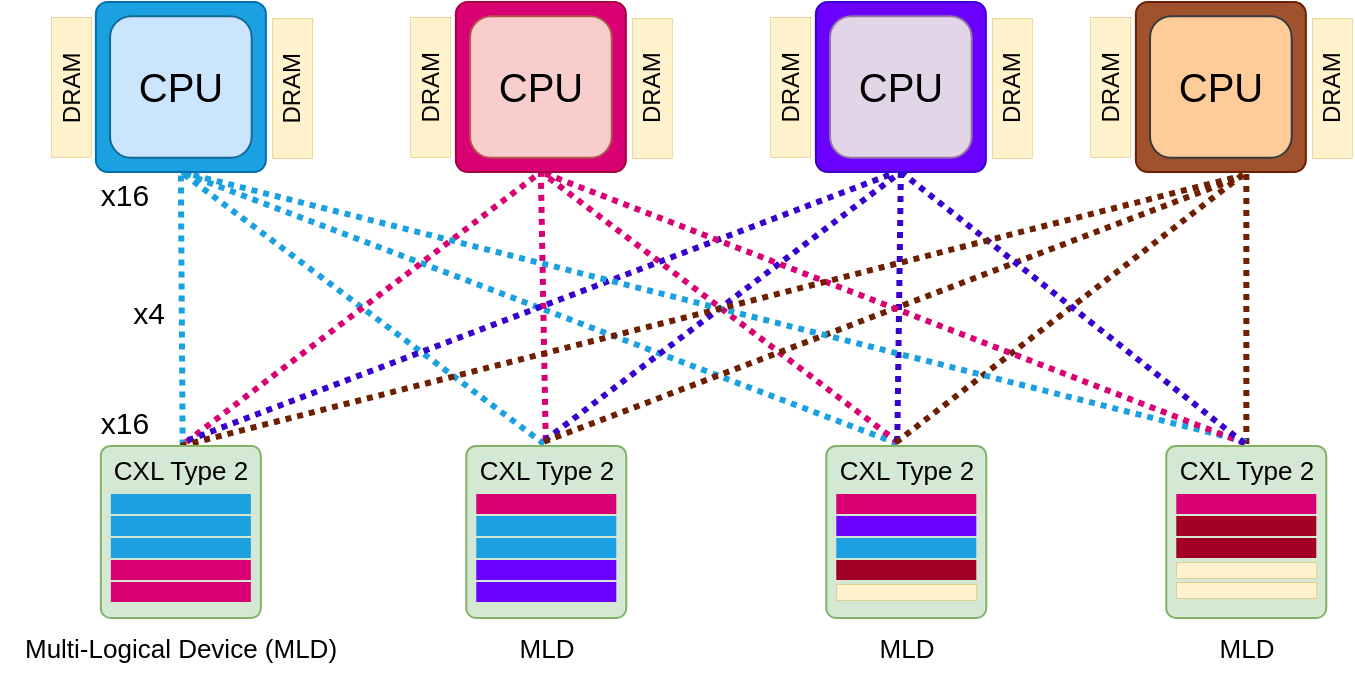 <mxfile version="24.2.3" type="github">
  <diagram name="Page-1" id="A8W0ZlJkRZm1EOQpJBz_">
    <mxGraphModel dx="1339" dy="879" grid="1" gridSize="10" guides="1" tooltips="1" connect="1" arrows="1" fold="1" page="1" pageScale="1" pageWidth="850" pageHeight="1100" math="0" shadow="0">
      <root>
        <mxCell id="0" />
        <mxCell id="1" parent="0" />
        <mxCell id="_lKrGzHT6yuWIF_zMZOo-31" value="" style="endArrow=none;html=1;rounded=0;entryX=0.5;entryY=1;entryDx=0;entryDy=0;exitX=0.51;exitY=0.078;exitDx=0;exitDy=0;strokeWidth=3;dashed=1;dashPattern=1 1;strokeColor=#1ba0e0;exitPerimeter=0;" parent="1" source="9nzjCH3Tve30hIbmqved-3" target="uq200lhuQBNym-ZLv9r4-2" edge="1">
          <mxGeometry width="50" height="50" relative="1" as="geometry">
            <mxPoint x="162.68" y="306.59" as="sourcePoint" />
            <mxPoint x="236.14" y="180" as="targetPoint" />
          </mxGeometry>
        </mxCell>
        <mxCell id="_lKrGzHT6yuWIF_zMZOo-32" value="" style="endArrow=none;html=1;rounded=0;entryX=0.5;entryY=1;entryDx=0;entryDy=0;exitX=0.488;exitY=0.052;exitDx=0;exitDy=0;strokeWidth=3;dashed=1;dashPattern=1 1;strokeColor=#1ba0e0;exitPerimeter=0;" parent="1" source="GWw4KoO9vn4Ngn3BBy9A-8" target="uq200lhuQBNym-ZLv9r4-2" edge="1">
          <mxGeometry width="50" height="50" relative="1" as="geometry">
            <mxPoint x="374.47" y="305.08" as="sourcePoint" />
            <mxPoint x="278.75" y="172.84" as="targetPoint" />
          </mxGeometry>
        </mxCell>
        <mxCell id="_lKrGzHT6yuWIF_zMZOo-35" value="" style="endArrow=none;html=1;rounded=0;entryX=0.5;entryY=1;entryDx=0;entryDy=0;strokeWidth=3;dashed=1;dashPattern=1 1;exitX=0.452;exitY=0.046;exitDx=0;exitDy=0;strokeColor=#1ba0e0;exitPerimeter=0;" parent="1" source="GWw4KoO9vn4Ngn3BBy9A-16" target="uq200lhuQBNym-ZLv9r4-2" edge="1">
          <mxGeometry width="50" height="50" relative="1" as="geometry">
            <mxPoint x="550.01" y="307.28" as="sourcePoint" />
            <mxPoint x="243.14" y="185" as="targetPoint" />
          </mxGeometry>
        </mxCell>
        <mxCell id="_lKrGzHT6yuWIF_zMZOo-36" value="" style="endArrow=none;html=1;rounded=0;entryX=0.5;entryY=1;entryDx=0;entryDy=0;strokeWidth=3;dashed=1;dashPattern=1 1;strokeColor=#d80073;" parent="1" target="siB9gwOaP5ev9PkQdLU9-108" edge="1">
          <mxGeometry width="50" height="50" relative="1" as="geometry">
            <mxPoint x="196.14" y="310" as="sourcePoint" />
            <mxPoint x="458.75" y="190" as="targetPoint" />
          </mxGeometry>
        </mxCell>
        <mxCell id="_lKrGzHT6yuWIF_zMZOo-37" value="" style="endArrow=none;html=1;rounded=0;strokeWidth=3;dashed=1;dashPattern=1 1;strokeColor=#d80073;entryX=0.5;entryY=1;entryDx=0;entryDy=0;" parent="1" source="GWw4KoO9vn4Ngn3BBy9A-8" target="siB9gwOaP5ev9PkQdLU9-108" edge="1">
          <mxGeometry width="50" height="50" relative="1" as="geometry">
            <mxPoint x="375.37" y="305.77" as="sourcePoint" />
            <mxPoint x="480.14" y="200" as="targetPoint" />
          </mxGeometry>
        </mxCell>
        <mxCell id="_lKrGzHT6yuWIF_zMZOo-38" value="" style="endArrow=none;html=1;rounded=0;strokeWidth=3;dashed=1;dashPattern=1 1;strokeColor=#d80073;exitX=0.456;exitY=0.027;exitDx=0;exitDy=0;entryX=0.5;entryY=1;entryDx=0;entryDy=0;exitPerimeter=0;" parent="1" source="GWw4KoO9vn4Ngn3BBy9A-16" target="siB9gwOaP5ev9PkQdLU9-108" edge="1">
          <mxGeometry width="50" height="50" relative="1" as="geometry">
            <mxPoint x="554.69" y="307.79" as="sourcePoint" />
            <mxPoint x="466.14" y="180" as="targetPoint" />
          </mxGeometry>
        </mxCell>
        <mxCell id="_lKrGzHT6yuWIF_zMZOo-39" value="x16" style="text;html=1;align=center;verticalAlign=middle;resizable=0;points=[];autosize=1;strokeColor=none;fillColor=none;fontFamily=Helvetica;fontSize=15;fontColor=default;labelBackgroundColor=default;" parent="1" vertex="1">
          <mxGeometry x="140.0" y="284.96" width="50" height="30" as="geometry" />
        </mxCell>
        <mxCell id="9nzjCH3Tve30hIbmqved-83" value="" style="endArrow=none;html=1;rounded=0;strokeWidth=3;dashed=1;dashPattern=1 1;strokeColor=#3700CC;entryX=0.5;entryY=1;entryDx=0;entryDy=0;fillColor=#6a00ff;exitX=0.45;exitY=0.02;exitDx=0;exitDy=0;exitPerimeter=0;" parent="1" source="GWw4KoO9vn4Ngn3BBy9A-16" target="9nzjCH3Tve30hIbmqved-79" edge="1">
          <mxGeometry width="50" height="50" relative="1" as="geometry">
            <mxPoint x="552.53" y="306.77" as="sourcePoint" />
            <mxPoint x="596.6" y="175" as="targetPoint" />
          </mxGeometry>
        </mxCell>
        <mxCell id="9nzjCH3Tve30hIbmqved-84" value="" style="endArrow=none;html=1;rounded=0;strokeWidth=3;dashed=1;dashPattern=1 1;strokeColor=#3700CC;exitX=0.49;exitY=-0.005;exitDx=0;exitDy=0;entryX=0.5;entryY=1;entryDx=0;entryDy=0;fillColor=#6a00ff;exitPerimeter=0;" parent="1" source="GWw4KoO9vn4Ngn3BBy9A-8" target="9nzjCH3Tve30hIbmqved-79" edge="1">
          <mxGeometry width="50" height="50" relative="1" as="geometry">
            <mxPoint x="374.83" y="306.46" as="sourcePoint" />
            <mxPoint x="596.6" y="175" as="targetPoint" />
          </mxGeometry>
        </mxCell>
        <mxCell id="9nzjCH3Tve30hIbmqved-85" value="" style="endArrow=none;html=1;rounded=0;entryX=0.463;entryY=1.005;entryDx=0;entryDy=0;strokeWidth=3;dashed=1;dashPattern=1 1;strokeColor=#3700CC;exitX=0.539;exitY=-0.008;exitDx=0;exitDy=0;fillColor=#6a00ff;entryPerimeter=0;exitPerimeter=0;" parent="1" source="9nzjCH3Tve30hIbmqved-3" target="9nzjCH3Tve30hIbmqved-79" edge="1">
          <mxGeometry width="50" height="50" relative="1" as="geometry">
            <mxPoint x="162.68" y="306.59" as="sourcePoint" />
            <mxPoint x="596.6" y="175" as="targetPoint" />
          </mxGeometry>
        </mxCell>
        <mxCell id="9nzjCH3Tve30hIbmqved-144" value="" style="endArrow=none;html=1;rounded=0;strokeWidth=3;dashed=1;dashPattern=1 1;strokeColor=#6D1F00;entryX=0.5;entryY=1;entryDx=0;entryDy=0;fillColor=#a0522d;exitX=0.49;exitY=0.078;exitDx=0;exitDy=0;exitPerimeter=0;" parent="1" edge="1">
          <mxGeometry width="50" height="50" relative="1" as="geometry">
            <mxPoint x="726.17" y="311" as="sourcePoint" />
            <mxPoint x="726.17" y="175" as="targetPoint" />
          </mxGeometry>
        </mxCell>
        <mxCell id="9nzjCH3Tve30hIbmqved-145" value="" style="endArrow=none;html=1;rounded=0;strokeWidth=3;dashed=1;dashPattern=1 1;strokeColor=#6D1F00;exitX=0.443;exitY=0.027;exitDx=0;exitDy=0;entryX=0.5;entryY=1;entryDx=0;entryDy=0;fillColor=#a0522d;exitPerimeter=0;" parent="1" source="GWw4KoO9vn4Ngn3BBy9A-16" edge="1">
          <mxGeometry width="50" height="50" relative="1" as="geometry">
            <mxPoint x="551.81" y="307.19" as="sourcePoint" />
            <mxPoint x="726.17" y="175" as="targetPoint" />
          </mxGeometry>
        </mxCell>
        <mxCell id="9nzjCH3Tve30hIbmqved-146" value="" style="endArrow=none;html=1;rounded=0;entryX=0.622;entryY=1.027;entryDx=0;entryDy=0;strokeWidth=3;dashed=1;dashPattern=1 1;strokeColor=#6D1F00;exitX=0.488;exitY=0.014;exitDx=0;exitDy=0;fillColor=#a0522d;entryPerimeter=0;exitPerimeter=0;" parent="1" source="GWw4KoO9vn4Ngn3BBy9A-8" target="9nzjCH3Tve30hIbmqved-100" edge="1">
          <mxGeometry width="50" height="50" relative="1" as="geometry">
            <mxPoint x="373.93" y="306.19" as="sourcePoint" />
            <mxPoint x="723.17" y="175" as="targetPoint" />
          </mxGeometry>
        </mxCell>
        <mxCell id="9nzjCH3Tve30hIbmqved-147" value="" style="endArrow=none;html=1;rounded=0;entryX=0.5;entryY=1;entryDx=0;entryDy=0;strokeWidth=3;dashed=1;dashPattern=1 1;exitX=0.499;exitY=0.014;exitDx=0;exitDy=0;strokeColor=#1ba0e0;exitPerimeter=0;" parent="1" source="GWw4KoO9vn4Ngn3BBy9A-24" target="uq200lhuQBNym-ZLv9r4-2" edge="1">
          <mxGeometry width="50" height="50" relative="1" as="geometry">
            <mxPoint x="725.69" y="306.77" as="sourcePoint" />
            <mxPoint x="215.85" y="170" as="targetPoint" />
          </mxGeometry>
        </mxCell>
        <mxCell id="9nzjCH3Tve30hIbmqved-149" value="" style="endArrow=none;html=1;rounded=0;strokeWidth=3;dashed=1;dashPattern=1 1;strokeColor=#d80073;exitX=0.492;exitY=0.04;exitDx=0;exitDy=0;entryX=0.5;entryY=1;entryDx=0;entryDy=0;exitPerimeter=0;" parent="1" source="GWw4KoO9vn4Ngn3BBy9A-24" target="siB9gwOaP5ev9PkQdLU9-108" edge="1">
          <mxGeometry width="50" height="50" relative="1" as="geometry">
            <mxPoint x="726.23" y="304.64" as="sourcePoint" />
            <mxPoint x="383.14" y="185" as="targetPoint" />
          </mxGeometry>
        </mxCell>
        <mxCell id="9nzjCH3Tve30hIbmqved-162" value="x4" style="text;html=1;align=center;verticalAlign=middle;resizable=0;points=[];autosize=1;strokeColor=none;fillColor=none;fontFamily=Helvetica;fontSize=15;fontColor=default;labelBackgroundColor=default;" parent="1" vertex="1">
          <mxGeometry x="157.29" y="230" width="40" height="30" as="geometry" />
        </mxCell>
        <mxCell id="uq200lhuQBNym-ZLv9r4-198" value="x16" style="text;html=1;align=center;verticalAlign=middle;resizable=0;points=[];autosize=1;strokeColor=none;fillColor=none;fontFamily=Helvetica;fontSize=15;fontColor=default;labelBackgroundColor=default;" parent="1" vertex="1">
          <mxGeometry x="140.0" y="171.46" width="50" height="30" as="geometry" />
        </mxCell>
        <mxCell id="9nzjCH3Tve30hIbmqved-164" value="" style="endArrow=none;html=1;rounded=0;strokeWidth=3;dashed=1;dashPattern=1 1;strokeColor=#3700CC;entryX=0.5;entryY=1;entryDx=0;entryDy=0;fillColor=#6a00ff;exitX=0.49;exitY=0.046;exitDx=0;exitDy=0;exitPerimeter=0;" parent="1" source="GWw4KoO9vn4Ngn3BBy9A-24" target="9nzjCH3Tve30hIbmqved-79" edge="1">
          <mxGeometry width="50" height="50" relative="1" as="geometry">
            <mxPoint x="723.17" y="305.3" as="sourcePoint" />
            <mxPoint x="563.14" y="185" as="targetPoint" />
          </mxGeometry>
        </mxCell>
        <mxCell id="9nzjCH3Tve30hIbmqved-165" value="" style="endArrow=none;html=1;rounded=0;entryX=0.63;entryY=1.02;entryDx=0;entryDy=0;strokeWidth=3;dashed=1;dashPattern=1 1;strokeColor=#6D1F00;exitX=0;exitY=0.5;exitDx=0;exitDy=0;fillColor=#a0522d;entryPerimeter=0;" parent="1" source="siB9gwOaP5ev9PkQdLU9-89" target="9nzjCH3Tve30hIbmqved-100" edge="1">
          <mxGeometry width="50" height="50" relative="1" as="geometry">
            <mxPoint x="383.14" y="321" as="sourcePoint" />
            <mxPoint x="733.17" y="185" as="targetPoint" />
          </mxGeometry>
        </mxCell>
        <mxCell id="siB9gwOaP5ev9PkQdLU9-84" value="Multi-Logical Device (MLD)" style="text;html=1;align=center;verticalAlign=middle;resizable=0;points=[];autosize=1;strokeColor=none;fillColor=none;fontFamily=Helvetica;fontSize=13;fontColor=default;labelBackgroundColor=default;" parent="1" vertex="1">
          <mxGeometry x="103.43" y="397.96" width="180" height="30" as="geometry" />
        </mxCell>
        <mxCell id="siB9gwOaP5ev9PkQdLU9-89" value="&lt;div style=&quot;&quot;&gt;&lt;br&gt;&lt;/div&gt;" style="rounded=1;whiteSpace=wrap;html=1;strokeWidth=1;fontSize=10;rotation=90;align=right;verticalAlign=middle;horizontal=0;labelPosition=left;verticalLabelPosition=middle;fillColor=#d5e8d4;strokeColor=#82b366;perimeterSpacing=0;imageWidth=24;arcSize=6;" parent="1" vertex="1">
          <mxGeometry x="150.43" y="314.96" width="86" height="80" as="geometry" />
        </mxCell>
        <mxCell id="siB9gwOaP5ev9PkQdLU9-95" value="" style="rounded=0;whiteSpace=wrap;html=1;fillColor=#1ba1e2;strokeColor=none;shadow=0;fontColor=#ffffff;textShadow=0;" parent="1" vertex="1">
          <mxGeometry x="158.43" y="336" width="70" height="10" as="geometry" />
        </mxCell>
        <mxCell id="siB9gwOaP5ev9PkQdLU9-96" value="" style="rounded=0;whiteSpace=wrap;html=1;fillColor=#1ba1e2;strokeColor=none;shadow=0;fontColor=#ffffff;textShadow=0;" parent="1" vertex="1">
          <mxGeometry x="158.43" y="347" width="70" height="10" as="geometry" />
        </mxCell>
        <mxCell id="siB9gwOaP5ev9PkQdLU9-97" value="" style="rounded=0;whiteSpace=wrap;html=1;fillColor=#1ba1e2;strokeColor=none;shadow=0;fontColor=#ffffff;textShadow=0;" parent="1" vertex="1">
          <mxGeometry x="158.43" y="358" width="70" height="10" as="geometry" />
        </mxCell>
        <mxCell id="siB9gwOaP5ev9PkQdLU9-98" value="" style="rounded=0;whiteSpace=wrap;html=1;fillColor=#d80073;strokeColor=none;shadow=0;textShadow=0;" parent="1" vertex="1">
          <mxGeometry x="158.43" y="369" width="70" height="10" as="geometry" />
        </mxCell>
        <mxCell id="siB9gwOaP5ev9PkQdLU9-99" value="" style="rounded=0;whiteSpace=wrap;html=1;fillColor=#d80073;strokeColor=none;shadow=0;fontColor=#ffffff;textShadow=0;" parent="1" vertex="1">
          <mxGeometry x="158.43" y="379.999" width="70" height="10" as="geometry" />
        </mxCell>
        <mxCell id="9nzjCH3Tve30hIbmqved-3" value="&lt;font style=&quot;font-size: 13px;&quot;&gt;CXL Type 2&lt;/font&gt;" style="text;html=1;align=center;verticalAlign=middle;resizable=0;points=[];autosize=1;strokeColor=none;fillColor=none;labelBackgroundColor=none;fontColor=#000000;fontSize=9;" parent="1" vertex="1">
          <mxGeometry x="148.43" y="309.43" width="90" height="30" as="geometry" />
        </mxCell>
        <mxCell id="GWw4KoO9vn4Ngn3BBy9A-2" value="&lt;div style=&quot;&quot;&gt;&lt;br&gt;&lt;/div&gt;" style="rounded=1;whiteSpace=wrap;html=1;strokeWidth=1;fontSize=10;rotation=90;align=right;verticalAlign=middle;horizontal=0;labelPosition=left;verticalLabelPosition=middle;fillColor=#d5e8d4;strokeColor=#82b366;perimeterSpacing=0;imageWidth=24;arcSize=6;" parent="1" vertex="1">
          <mxGeometry x="333.14" y="314.96" width="86" height="80" as="geometry" />
        </mxCell>
        <mxCell id="GWw4KoO9vn4Ngn3BBy9A-3" value="" style="rounded=0;whiteSpace=wrap;html=1;fillColor=#d80073;strokeColor=none;shadow=0;fontColor=#ffffff;textShadow=0;" parent="1" vertex="1">
          <mxGeometry x="341.14" y="336" width="70" height="10" as="geometry" />
        </mxCell>
        <mxCell id="GWw4KoO9vn4Ngn3BBy9A-4" value="" style="rounded=0;whiteSpace=wrap;html=1;fillColor=#1ba1e2;strokeColor=none;shadow=0;fontColor=#ffffff;textShadow=0;" parent="1" vertex="1">
          <mxGeometry x="341.14" y="347" width="70" height="10" as="geometry" />
        </mxCell>
        <mxCell id="GWw4KoO9vn4Ngn3BBy9A-5" value="" style="rounded=0;whiteSpace=wrap;html=1;fillColor=#1ba1e2;strokeColor=none;shadow=0;fontColor=#ffffff;textShadow=0;" parent="1" vertex="1">
          <mxGeometry x="341.14" y="358" width="70" height="10" as="geometry" />
        </mxCell>
        <mxCell id="GWw4KoO9vn4Ngn3BBy9A-6" value="" style="rounded=0;whiteSpace=wrap;html=1;fillColor=#6a00ff;strokeColor=none;shadow=0;textShadow=0;fontColor=#ffffff;" parent="1" vertex="1">
          <mxGeometry x="341.14" y="369" width="70" height="10" as="geometry" />
        </mxCell>
        <mxCell id="GWw4KoO9vn4Ngn3BBy9A-7" value="" style="rounded=0;whiteSpace=wrap;html=1;fillColor=#6a00ff;strokeColor=none;shadow=0;fontColor=#ffffff;textShadow=0;" parent="1" vertex="1">
          <mxGeometry x="341.14" y="379.999" width="70" height="10" as="geometry" />
        </mxCell>
        <mxCell id="GWw4KoO9vn4Ngn3BBy9A-8" value="&lt;font style=&quot;font-size: 13px;&quot;&gt;CXL Type 2&lt;/font&gt;" style="text;html=1;align=center;verticalAlign=middle;resizable=0;points=[];autosize=1;strokeColor=none;fillColor=none;labelBackgroundColor=none;fontColor=#000000;fontSize=9;" parent="1" vertex="1">
          <mxGeometry x="331.14" y="309.43" width="90" height="30" as="geometry" />
        </mxCell>
        <mxCell id="GWw4KoO9vn4Ngn3BBy9A-9" value="MLD" style="text;html=1;align=center;verticalAlign=middle;resizable=0;points=[];autosize=1;strokeColor=none;fillColor=none;fontFamily=Helvetica;fontSize=13;fontColor=default;labelBackgroundColor=default;" parent="1" vertex="1">
          <mxGeometry x="351.14" y="397.96" width="50" height="30" as="geometry" />
        </mxCell>
        <mxCell id="GWw4KoO9vn4Ngn3BBy9A-10" value="&lt;div style=&quot;&quot;&gt;&lt;br&gt;&lt;/div&gt;" style="rounded=1;whiteSpace=wrap;html=1;strokeWidth=1;fontSize=10;rotation=90;align=right;verticalAlign=middle;horizontal=0;labelPosition=left;verticalLabelPosition=middle;fillColor=#d5e8d4;strokeColor=#82b366;perimeterSpacing=0;imageWidth=24;arcSize=6;" parent="1" vertex="1">
          <mxGeometry x="513.14" y="314.96" width="86" height="80" as="geometry" />
        </mxCell>
        <mxCell id="GWw4KoO9vn4Ngn3BBy9A-11" value="" style="rounded=0;whiteSpace=wrap;html=1;fillColor=#d80073;strokeColor=none;shadow=0;fontColor=#ffffff;textShadow=0;" parent="1" vertex="1">
          <mxGeometry x="521.14" y="336" width="70" height="10" as="geometry" />
        </mxCell>
        <mxCell id="GWw4KoO9vn4Ngn3BBy9A-12" value="" style="rounded=0;whiteSpace=wrap;html=1;fillColor=#6a00ff;strokeColor=none;shadow=0;fontColor=#ffffff;textShadow=0;" parent="1" vertex="1">
          <mxGeometry x="521.14" y="347" width="70" height="10" as="geometry" />
        </mxCell>
        <mxCell id="GWw4KoO9vn4Ngn3BBy9A-13" value="" style="rounded=0;whiteSpace=wrap;html=1;fillColor=#1ba1e2;strokeColor=none;shadow=0;fontColor=#ffffff;textShadow=0;" parent="1" vertex="1">
          <mxGeometry x="521.14" y="358" width="70" height="10" as="geometry" />
        </mxCell>
        <mxCell id="GWw4KoO9vn4Ngn3BBy9A-14" value="" style="rounded=0;whiteSpace=wrap;html=1;fillColor=#a20025;strokeColor=none;shadow=0;textShadow=0;fontColor=#ffffff;" parent="1" vertex="1">
          <mxGeometry x="521.14" y="369" width="70" height="10" as="geometry" />
        </mxCell>
        <mxCell id="GWw4KoO9vn4Ngn3BBy9A-15" value="" style="rounded=0;whiteSpace=wrap;html=1;fillColor=#fff2cc;strokeColor=#d6b656;shadow=0;textShadow=0;strokeWidth=0.25;glass=0;fillStyle=auto;gradientColor=none;" parent="1" vertex="1">
          <mxGeometry x="521.14" y="381" width="70" height="8" as="geometry" />
        </mxCell>
        <mxCell id="GWw4KoO9vn4Ngn3BBy9A-16" value="&lt;font style=&quot;font-size: 13px;&quot;&gt;CXL Type 2&lt;/font&gt;" style="text;html=1;align=center;verticalAlign=middle;resizable=0;points=[];autosize=1;strokeColor=none;fillColor=none;labelBackgroundColor=none;fontColor=#000000;fontSize=9;" parent="1" vertex="1">
          <mxGeometry x="511.14" y="309.43" width="90" height="30" as="geometry" />
        </mxCell>
        <mxCell id="GWw4KoO9vn4Ngn3BBy9A-17" value="MLD" style="text;html=1;align=center;verticalAlign=middle;resizable=0;points=[];autosize=1;strokeColor=none;fillColor=none;fontFamily=Helvetica;fontSize=13;fontColor=default;labelBackgroundColor=default;" parent="1" vertex="1">
          <mxGeometry x="531.14" y="397.96" width="50" height="30" as="geometry" />
        </mxCell>
        <mxCell id="GWw4KoO9vn4Ngn3BBy9A-18" value="&lt;div style=&quot;&quot;&gt;&lt;br&gt;&lt;/div&gt;" style="rounded=1;whiteSpace=wrap;html=1;strokeWidth=1;fontSize=10;rotation=90;align=right;verticalAlign=middle;horizontal=0;labelPosition=left;verticalLabelPosition=middle;fillColor=#d5e8d4;strokeColor=#82b366;perimeterSpacing=0;imageWidth=24;arcSize=6;" parent="1" vertex="1">
          <mxGeometry x="683.14" y="314.96" width="86" height="80" as="geometry" />
        </mxCell>
        <mxCell id="GWw4KoO9vn4Ngn3BBy9A-19" value="" style="rounded=0;whiteSpace=wrap;html=1;fillColor=#d80073;strokeColor=none;shadow=0;fontColor=#ffffff;textShadow=0;" parent="1" vertex="1">
          <mxGeometry x="691.14" y="336" width="70" height="10" as="geometry" />
        </mxCell>
        <mxCell id="GWw4KoO9vn4Ngn3BBy9A-20" value="" style="rounded=0;whiteSpace=wrap;html=1;fillColor=#a20025;strokeColor=none;shadow=0;fontColor=#ffffff;textShadow=0;" parent="1" vertex="1">
          <mxGeometry x="691.14" y="347" width="70" height="10" as="geometry" />
        </mxCell>
        <mxCell id="GWw4KoO9vn4Ngn3BBy9A-21" value="" style="rounded=0;whiteSpace=wrap;html=1;fillColor=#a20025;strokeColor=none;shadow=0;fontColor=#ffffff;textShadow=0;" parent="1" vertex="1">
          <mxGeometry x="691.14" y="358" width="70" height="10" as="geometry" />
        </mxCell>
        <mxCell id="GWw4KoO9vn4Ngn3BBy9A-22" value="" style="rounded=0;whiteSpace=wrap;html=1;fillColor=#fff2cc;strokeColor=#d6b656;shadow=0;textShadow=0;glass=0;fillStyle=auto;strokeWidth=0.25;gradientColor=none;" parent="1" vertex="1">
          <mxGeometry x="691.14" y="370" width="70" height="8" as="geometry" />
        </mxCell>
        <mxCell id="GWw4KoO9vn4Ngn3BBy9A-23" value="" style="rounded=0;whiteSpace=wrap;html=1;fillColor=#fff2cc;strokeColor=#d6b656;shadow=0;textShadow=0;glass=0;fillStyle=auto;strokeWidth=0.25;gradientColor=none;" parent="1" vertex="1">
          <mxGeometry x="691.14" y="380" width="70" height="8" as="geometry" />
        </mxCell>
        <mxCell id="GWw4KoO9vn4Ngn3BBy9A-24" value="&lt;font style=&quot;font-size: 13px;&quot;&gt;CXL Type 2&lt;/font&gt;" style="text;html=1;align=center;verticalAlign=middle;resizable=0;points=[];autosize=1;strokeColor=none;fillColor=none;labelBackgroundColor=none;fontColor=#000000;fontSize=9;" parent="1" vertex="1">
          <mxGeometry x="681.14" y="309.43" width="90" height="30" as="geometry" />
        </mxCell>
        <mxCell id="GWw4KoO9vn4Ngn3BBy9A-25" value="MLD" style="text;html=1;align=center;verticalAlign=middle;resizable=0;points=[];autosize=1;strokeColor=none;fillColor=none;fontFamily=Helvetica;fontSize=13;fontColor=default;labelBackgroundColor=default;" parent="1" vertex="1">
          <mxGeometry x="701.14" y="397.96" width="50" height="30" as="geometry" />
        </mxCell>
        <mxCell id="RVAUaGwnfIUGjfLfYw1A-181" value="DRAM" style="rounded=0;whiteSpace=wrap;html=1;fillColor=#fff2cc;strokeColor=#d6b656;shadow=0;textShadow=0;strokeWidth=0.25;rotation=-90;glass=0;fillStyle=auto;gradientColor=none;" parent="1" vertex="1">
          <mxGeometry x="103.43" y="122.5" width="70" height="20" as="geometry" />
        </mxCell>
        <mxCell id="uq200lhuQBNym-ZLv9r4-11" value="" style="group;fillColor=default;gradientColor=none;strokeColor=none;" parent="1" connectable="0" vertex="1">
          <mxGeometry x="150.931" y="90" width="84.998" height="85" as="geometry" />
        </mxCell>
        <mxCell id="uq200lhuQBNym-ZLv9r4-2" value="" style="rounded=1;whiteSpace=wrap;html=1;arcSize=7;fillColor=#1ba1e2;strokeColor=#006EAF;fontColor=#ffffff;" parent="uq200lhuQBNym-ZLv9r4-11" vertex="1">
          <mxGeometry width="84.998" height="85" as="geometry" />
        </mxCell>
        <mxCell id="uq200lhuQBNym-ZLv9r4-3" value="&lt;font style=&quot;font-size: 20px;&quot;&gt;CPU&lt;/font&gt;" style="rounded=1;whiteSpace=wrap;html=1;fillColor=#cce5ff;strokeColor=#146994;shadow=0;" parent="uq200lhuQBNym-ZLv9r4-11" vertex="1">
          <mxGeometry x="7.083" y="7.083" width="70.832" height="70.833" as="geometry" />
        </mxCell>
        <mxCell id="RVAUaGwnfIUGjfLfYw1A-182" value="DRAM" style="rounded=0;whiteSpace=wrap;html=1;fillColor=#fff2cc;strokeColor=#d6b656;shadow=0;textShadow=0;strokeWidth=0.25;rotation=-90;glass=0;fillStyle=auto;gradientColor=none;" parent="1" vertex="1">
          <mxGeometry x="214.14" y="123" width="70" height="20" as="geometry" />
        </mxCell>
        <mxCell id="siB9gwOaP5ev9PkQdLU9-107" value="" style="group;fillColor=default;gradientColor=none;strokeColor=none;" parent="1" connectable="0" vertex="1">
          <mxGeometry x="330.931" y="90" width="84.998" height="85" as="geometry" />
        </mxCell>
        <mxCell id="siB9gwOaP5ev9PkQdLU9-108" value="" style="rounded=1;whiteSpace=wrap;html=1;arcSize=7;fillColor=#d80073;strokeColor=#A50040;fontColor=#ffffff;" parent="siB9gwOaP5ev9PkQdLU9-107" vertex="1">
          <mxGeometry width="84.998" height="85" as="geometry" />
        </mxCell>
        <mxCell id="siB9gwOaP5ev9PkQdLU9-109" value="&lt;font style=&quot;font-size: 20px;&quot;&gt;CPU&lt;/font&gt;" style="rounded=1;whiteSpace=wrap;html=1;fillColor=#f8cecc;strokeColor=#b85450;shadow=0;" parent="siB9gwOaP5ev9PkQdLU9-107" vertex="1">
          <mxGeometry x="7.083" y="7.083" width="70.832" height="70.833" as="geometry" />
        </mxCell>
        <mxCell id="9nzjCH3Tve30hIbmqved-78" value="" style="group;fillColor=default;gradientColor=none;strokeColor=none;" parent="1" connectable="0" vertex="1">
          <mxGeometry x="510.931" y="90" width="84.998" height="85" as="geometry" />
        </mxCell>
        <mxCell id="9nzjCH3Tve30hIbmqved-79" value="" style="rounded=1;whiteSpace=wrap;html=1;arcSize=7;fillColor=#6a00ff;strokeColor=#3700CC;fontColor=#ffffff;" parent="9nzjCH3Tve30hIbmqved-78" vertex="1">
          <mxGeometry width="84.998" height="85" as="geometry" />
        </mxCell>
        <mxCell id="9nzjCH3Tve30hIbmqved-80" value="&lt;font style=&quot;font-size: 20px;&quot;&gt;CPU&lt;/font&gt;" style="rounded=1;whiteSpace=wrap;html=1;fillColor=#e1d5e7;strokeColor=#9673a6;shadow=0;" parent="9nzjCH3Tve30hIbmqved-78" vertex="1">
          <mxGeometry x="7.083" y="7.083" width="70.832" height="70.833" as="geometry" />
        </mxCell>
        <mxCell id="9nzjCH3Tve30hIbmqved-99" value="" style="group;fillColor=default;gradientColor=none;strokeColor=none;" parent="1" connectable="0" vertex="1">
          <mxGeometry x="670.931" y="90" width="84.998" height="85" as="geometry" />
        </mxCell>
        <mxCell id="9nzjCH3Tve30hIbmqved-100" value="" style="rounded=1;whiteSpace=wrap;html=1;arcSize=7;fillColor=#a0522d;strokeColor=#6D1F00;fontColor=#ffffff;" parent="9nzjCH3Tve30hIbmqved-99" vertex="1">
          <mxGeometry width="84.998" height="85" as="geometry" />
        </mxCell>
        <mxCell id="9nzjCH3Tve30hIbmqved-101" value="&lt;font style=&quot;font-size: 20px;&quot;&gt;CPU&lt;/font&gt;" style="rounded=1;whiteSpace=wrap;html=1;fillColor=#ffcc99;strokeColor=#36393d;shadow=0;" parent="9nzjCH3Tve30hIbmqved-99" vertex="1">
          <mxGeometry x="7.083" y="7.083" width="70.832" height="70.833" as="geometry" />
        </mxCell>
        <mxCell id="RVAUaGwnfIUGjfLfYw1A-185" value="DRAM" style="rounded=0;whiteSpace=wrap;html=1;fillColor=#fff2cc;strokeColor=#d6b656;shadow=0;textShadow=0;strokeWidth=0.25;rotation=-90;glass=0;fillStyle=auto;gradientColor=none;" parent="1" vertex="1">
          <mxGeometry x="283.14" y="122.5" width="70" height="20" as="geometry" />
        </mxCell>
        <mxCell id="RVAUaGwnfIUGjfLfYw1A-186" value="DRAM" style="rounded=0;whiteSpace=wrap;html=1;fillColor=#fff2cc;strokeColor=#d6b656;shadow=0;textShadow=0;strokeWidth=0.25;rotation=-90;glass=0;fillStyle=auto;gradientColor=none;" parent="1" vertex="1">
          <mxGeometry x="393.85" y="123" width="70" height="20" as="geometry" />
        </mxCell>
        <mxCell id="RVAUaGwnfIUGjfLfYw1A-187" value="DRAM" style="rounded=0;whiteSpace=wrap;html=1;fillColor=#fff2cc;strokeColor=#d6b656;shadow=0;textShadow=0;strokeWidth=0.25;rotation=-90;glass=0;fillStyle=auto;gradientColor=none;" parent="1" vertex="1">
          <mxGeometry x="463.14" y="122.5" width="70" height="20" as="geometry" />
        </mxCell>
        <mxCell id="RVAUaGwnfIUGjfLfYw1A-188" value="DRAM" style="rounded=0;whiteSpace=wrap;html=1;fillColor=#fff2cc;strokeColor=#d6b656;shadow=0;textShadow=0;strokeWidth=0.25;rotation=-90;glass=0;fillStyle=auto;gradientColor=none;" parent="1" vertex="1">
          <mxGeometry x="573.85" y="123" width="70" height="20" as="geometry" />
        </mxCell>
        <mxCell id="RVAUaGwnfIUGjfLfYw1A-189" value="DRAM" style="rounded=0;whiteSpace=wrap;html=1;fillColor=#fff2cc;strokeColor=#d6b656;shadow=0;textShadow=0;strokeWidth=0.25;rotation=-90;glass=0;fillStyle=auto;gradientColor=none;" parent="1" vertex="1">
          <mxGeometry x="623.14" y="122.5" width="70" height="20" as="geometry" />
        </mxCell>
        <mxCell id="RVAUaGwnfIUGjfLfYw1A-190" value="DRAM" style="rounded=0;whiteSpace=wrap;html=1;fillColor=#fff2cc;strokeColor=#d6b656;shadow=0;textShadow=0;strokeWidth=0.25;rotation=-90;glass=0;fillStyle=auto;gradientColor=none;" parent="1" vertex="1">
          <mxGeometry x="733.85" y="123" width="70" height="20" as="geometry" />
        </mxCell>
      </root>
    </mxGraphModel>
  </diagram>
</mxfile>
